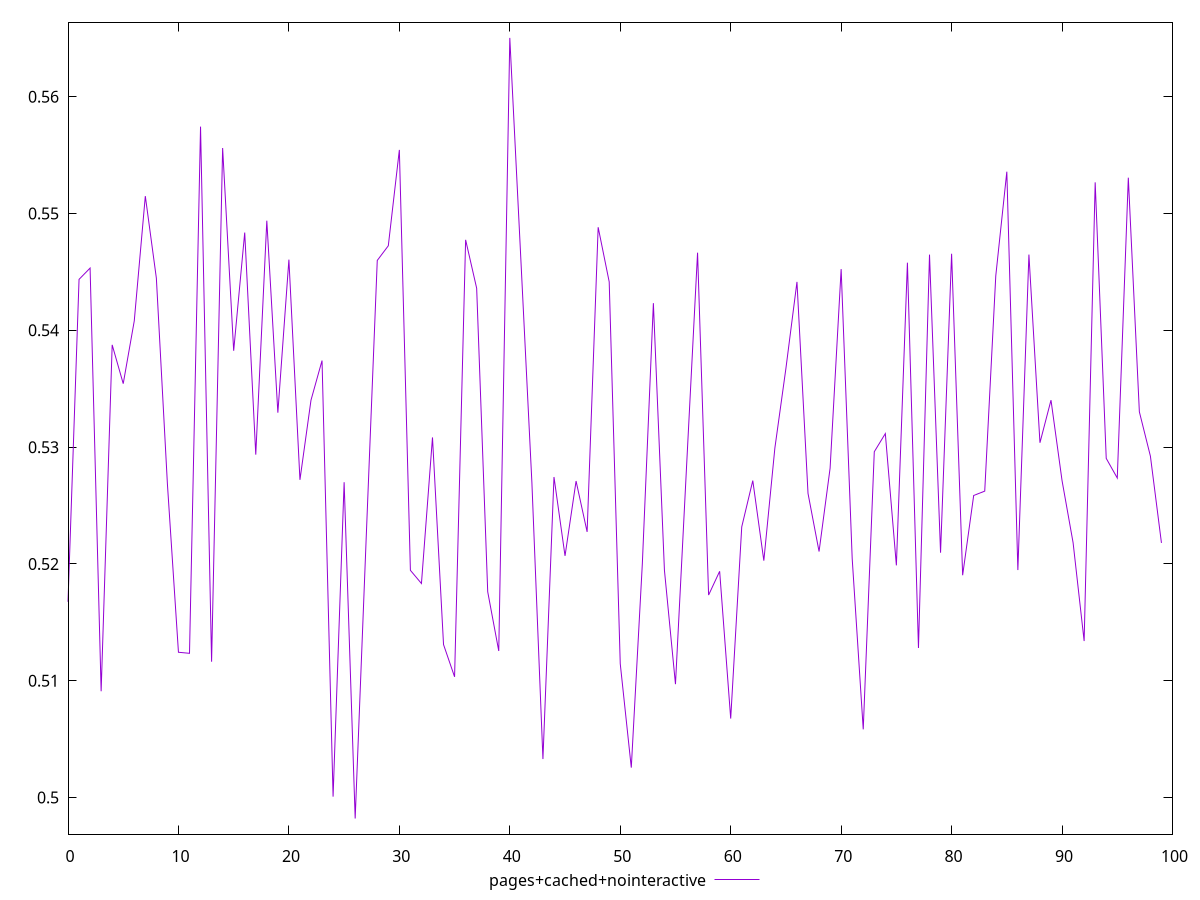 $_pagesCachedNointeractive <<EOF
0.5167557242399548
0.544367075942838
0.5453342654051575
0.509093766574193
0.5387581086628458
0.5354357251792929
0.5408120672823182
0.5514963782589237
0.5444715714386419
0.5268442477205025
0.51243481164216
0.5123446920653327
0.5574491476832759
0.5116229626744215
0.5556150979646584
0.5382532472705566
0.5483749150584525
0.5293596696874558
0.5493889569403068
0.5329490434602201
0.5460595637608885
0.5271996836678526
0.5340220353071841
0.5374140740082075
0.5000687440772615
0.5269978710947953
0.4981973987692562
0.5222715765092453
0.5459885821343637
0.5472441480316642
0.5554525322016572
0.5194519385723463
0.518322239322029
0.5308331031869511
0.5130935392632012
0.5103312393816092
0.5477511421512856
0.5436045263019303
0.5176147734776242
0.5125452300648139
0.5650438794600615
0.54609778637614
0.5269645336676085
0.5032889653943039
0.5274409766548859
0.5206884901196023
0.52709598912192
0.5227428825331253
0.5488297684015427
0.5441513448721402
0.5114509629619945
0.5025556931718461
0.5200163978363945
0.5423288362360905
0.5194629440633259
0.509702701822269
0.5282729888412707
0.5466537190796842
0.5173339935144928
0.5193679934994018
0.5067561576489916
0.523172965468209
0.5271351191155068
0.5202793347292766
0.5299265662237067
0.5367480456287395
0.5441509396175729
0.5260397608084191
0.5210617383441154
0.5282018717808153
0.5452454816055955
0.5204565999158026
0.5058334488874238
0.5296046207236247
0.5311601444483078
0.5198749344782121
0.545795740020258
0.5128007735956329
0.5464854304204596
0.5209571427915413
0.5465582619287599
0.5190315406906811
0.5258610962034406
0.5262328819168736
0.5446671496404872
0.5535879811798501
0.5194732338566415
0.5464889396861483
0.5303763840381148
0.5340251075166647
0.5271313960551413
0.5218170833645441
0.5133947437898229
0.552674053021259
0.5290373901116293
0.5273550278087007
0.553071694277173
0.5330234033572029
0.5292273335371389
0.5217976436221147
EOF
set key outside below
set terminal pngcairo
set output "report_00005_2020-11-02T22-26-11.212Z/performance_score/pages+cached+nointeractive//score.png"
set yrange [0.4968604691554401:0.5663808090738777]
plot $_pagesCachedNointeractive title "pages+cached+nointeractive" with line ,